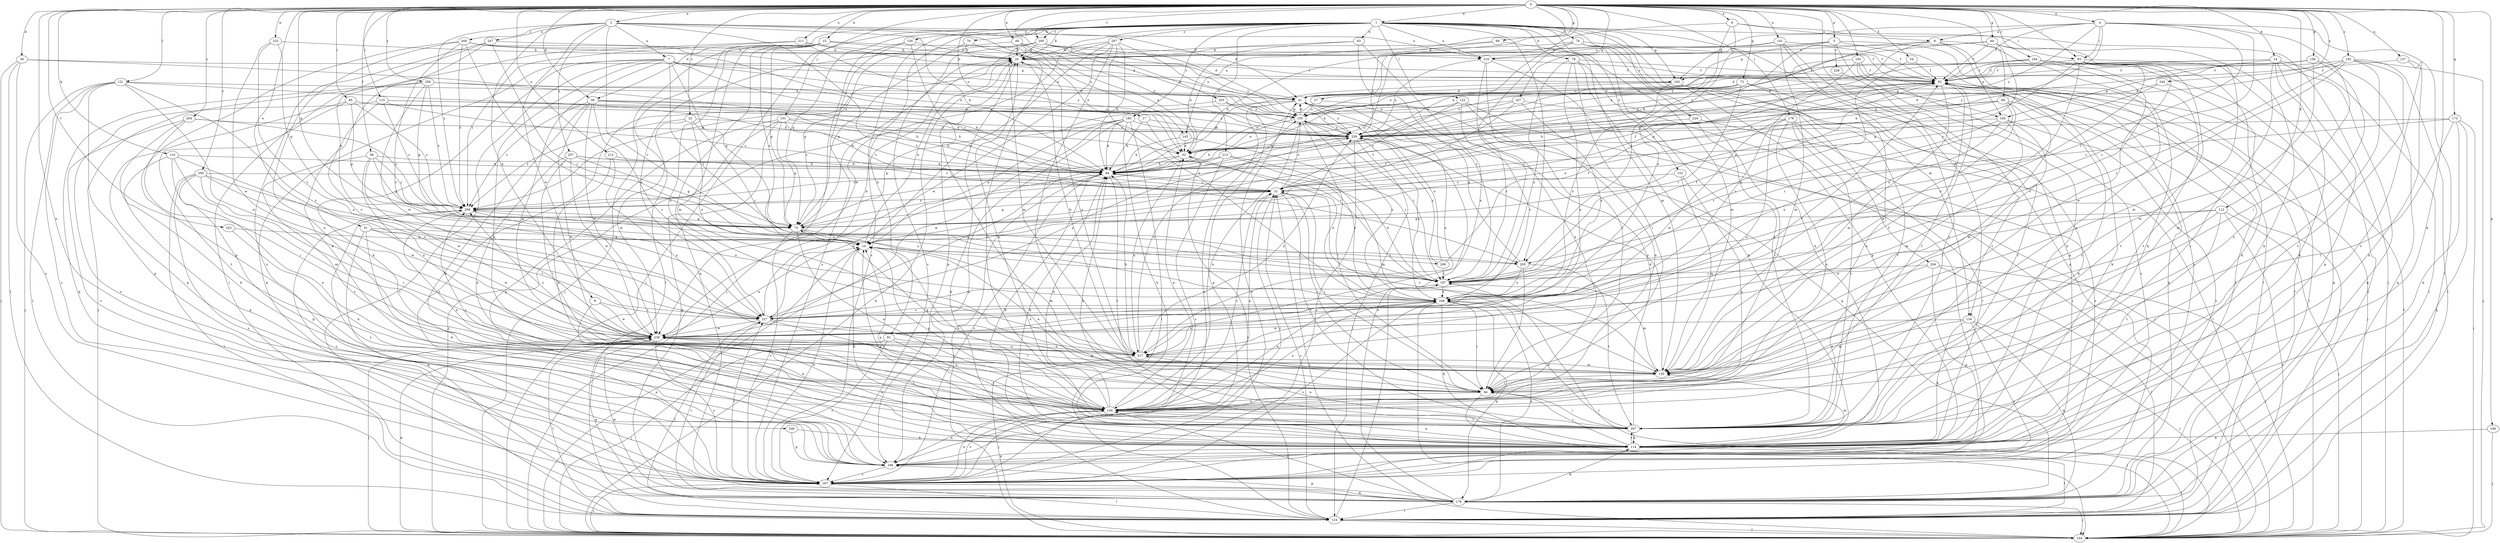 strict digraph  {
0;
1;
2;
4;
5;
6;
7;
8;
9;
10;
14;
15;
17;
20;
22;
27;
31;
36;
38;
41;
49;
51;
52;
54;
58;
62;
64;
68;
72;
73;
74;
76;
78;
81;
83;
84;
85;
88;
93;
94;
101;
104;
110;
112;
114;
115;
121;
122;
124;
134;
135;
137;
141;
143;
144;
152;
154;
155;
156;
160;
163;
165;
166;
167;
173;
176;
178;
184;
185;
187;
192;
193;
197;
200;
204;
205;
206;
207;
211;
212;
213;
216;
217;
223;
224;
226;
227;
232;
238;
244;
246;
247;
248;
250;
255;
256;
257;
259;
264;
267;
268;
269;
0 -> 1  [label=a];
0 -> 2  [label=a];
0 -> 4  [label=a];
0 -> 5  [label=a];
0 -> 6  [label=a];
0 -> 14  [label=b];
0 -> 15  [label=b];
0 -> 17  [label=b];
0 -> 22  [label=c];
0 -> 27  [label=c];
0 -> 36  [label=d];
0 -> 38  [label=d];
0 -> 49  [label=e];
0 -> 51  [label=e];
0 -> 54  [label=f];
0 -> 58  [label=f];
0 -> 64  [label=g];
0 -> 68  [label=g];
0 -> 72  [label=g];
0 -> 73  [label=g];
0 -> 85  [label=i];
0 -> 88  [label=i];
0 -> 93  [label=i];
0 -> 101  [label=j];
0 -> 110  [label=k];
0 -> 112  [label=k];
0 -> 114  [label=k];
0 -> 115  [label=l];
0 -> 121  [label=l];
0 -> 134  [label=m];
0 -> 137  [label=n];
0 -> 141  [label=n];
0 -> 143  [label=n];
0 -> 156  [label=p];
0 -> 160  [label=p];
0 -> 167  [label=q];
0 -> 173  [label=q];
0 -> 178  [label=r];
0 -> 184  [label=r];
0 -> 192  [label=s];
0 -> 193  [label=s];
0 -> 200  [label=t];
0 -> 211  [label=u];
0 -> 212  [label=u];
0 -> 223  [label=v];
0 -> 232  [label=w];
0 -> 244  [label=x];
0 -> 246  [label=x];
0 -> 250  [label=y];
0 -> 255  [label=y];
0 -> 256  [label=y];
0 -> 264  [label=z];
1 -> 20  [label=b];
1 -> 38  [label=d];
1 -> 73  [label=g];
1 -> 74  [label=h];
1 -> 76  [label=h];
1 -> 78  [label=h];
1 -> 81  [label=h];
1 -> 83  [label=h];
1 -> 93  [label=i];
1 -> 104  [label=j];
1 -> 122  [label=l];
1 -> 134  [label=m];
1 -> 135  [label=m];
1 -> 152  [label=o];
1 -> 154  [label=o];
1 -> 163  [label=p];
1 -> 176  [label=q];
1 -> 185  [label=r];
1 -> 197  [label=s];
1 -> 200  [label=t];
1 -> 204  [label=t];
1 -> 205  [label=t];
1 -> 213  [label=u];
1 -> 216  [label=u];
1 -> 224  [label=v];
1 -> 238  [label=w];
1 -> 267  [label=z];
2 -> 7  [label=a];
2 -> 8  [label=a];
2 -> 41  [label=d];
2 -> 84  [label=h];
2 -> 143  [label=n];
2 -> 187  [label=r];
2 -> 205  [label=t];
2 -> 216  [label=u];
2 -> 238  [label=w];
2 -> 247  [label=x];
2 -> 257  [label=y];
2 -> 268  [label=z];
2 -> 269  [label=z];
4 -> 9  [label=a];
4 -> 62  [label=f];
4 -> 84  [label=h];
4 -> 93  [label=i];
4 -> 94  [label=i];
4 -> 124  [label=l];
4 -> 163  [label=p];
4 -> 187  [label=r];
4 -> 205  [label=t];
4 -> 259  [label=y];
5 -> 84  [label=h];
5 -> 114  [label=k];
5 -> 124  [label=l];
5 -> 163  [label=p];
5 -> 197  [label=s];
5 -> 216  [label=u];
5 -> 226  [label=v];
6 -> 9  [label=a];
6 -> 84  [label=h];
6 -> 104  [label=j];
6 -> 205  [label=t];
6 -> 248  [label=x];
7 -> 31  [label=c];
7 -> 73  [label=g];
7 -> 114  [label=k];
7 -> 124  [label=l];
7 -> 135  [label=m];
7 -> 144  [label=n];
7 -> 163  [label=p];
7 -> 165  [label=p];
7 -> 176  [label=q];
7 -> 205  [label=t];
7 -> 259  [label=y];
8 -> 114  [label=k];
8 -> 227  [label=v];
8 -> 238  [label=w];
9 -> 52  [label=e];
9 -> 73  [label=g];
9 -> 114  [label=k];
9 -> 144  [label=n];
9 -> 165  [label=p];
9 -> 216  [label=u];
10 -> 20  [label=b];
10 -> 62  [label=f];
10 -> 114  [label=k];
10 -> 144  [label=n];
10 -> 205  [label=t];
10 -> 206  [label=t];
14 -> 62  [label=f];
14 -> 114  [label=k];
14 -> 124  [label=l];
14 -> 155  [label=o];
14 -> 165  [label=p];
14 -> 166  [label=p];
14 -> 176  [label=q];
14 -> 207  [label=t];
15 -> 10  [label=a];
15 -> 52  [label=e];
15 -> 73  [label=g];
15 -> 104  [label=j];
15 -> 124  [label=l];
15 -> 135  [label=m];
15 -> 176  [label=q];
15 -> 216  [label=u];
15 -> 217  [label=u];
17 -> 84  [label=h];
17 -> 187  [label=r];
17 -> 259  [label=y];
20 -> 62  [label=f];
20 -> 166  [label=p];
20 -> 217  [label=u];
22 -> 187  [label=r];
22 -> 238  [label=w];
22 -> 248  [label=x];
22 -> 259  [label=y];
22 -> 269  [label=z];
27 -> 52  [label=e];
27 -> 155  [label=o];
27 -> 227  [label=v];
31 -> 62  [label=f];
31 -> 73  [label=g];
31 -> 94  [label=i];
31 -> 144  [label=n];
31 -> 155  [label=o];
31 -> 207  [label=t];
31 -> 269  [label=z];
36 -> 52  [label=e];
36 -> 62  [label=f];
36 -> 104  [label=j];
36 -> 124  [label=l];
36 -> 197  [label=s];
38 -> 84  [label=h];
38 -> 114  [label=k];
38 -> 135  [label=m];
38 -> 155  [label=o];
38 -> 227  [label=v];
38 -> 238  [label=w];
38 -> 259  [label=y];
38 -> 269  [label=z];
41 -> 155  [label=o];
41 -> 166  [label=p];
41 -> 176  [label=q];
41 -> 197  [label=s];
41 -> 217  [label=u];
41 -> 259  [label=y];
41 -> 269  [label=z];
49 -> 20  [label=b];
49 -> 52  [label=e];
49 -> 155  [label=o];
49 -> 227  [label=v];
49 -> 259  [label=y];
51 -> 10  [label=a];
51 -> 114  [label=k];
51 -> 176  [label=q];
51 -> 227  [label=v];
51 -> 238  [label=w];
52 -> 84  [label=h];
52 -> 124  [label=l];
52 -> 217  [label=u];
52 -> 227  [label=v];
54 -> 62  [label=f];
54 -> 248  [label=x];
58 -> 73  [label=g];
58 -> 84  [label=h];
58 -> 207  [label=t];
58 -> 217  [label=u];
58 -> 238  [label=w];
58 -> 269  [label=z];
62 -> 41  [label=d];
62 -> 114  [label=k];
62 -> 124  [label=l];
62 -> 135  [label=m];
62 -> 207  [label=t];
64 -> 20  [label=b];
64 -> 62  [label=f];
64 -> 73  [label=g];
64 -> 114  [label=k];
64 -> 135  [label=m];
64 -> 259  [label=y];
68 -> 20  [label=b];
68 -> 135  [label=m];
68 -> 259  [label=y];
72 -> 41  [label=d];
72 -> 144  [label=n];
72 -> 155  [label=o];
72 -> 187  [label=r];
72 -> 207  [label=t];
72 -> 259  [label=y];
73 -> 10  [label=a];
73 -> 20  [label=b];
73 -> 62  [label=f];
73 -> 135  [label=m];
73 -> 144  [label=n];
73 -> 197  [label=s];
74 -> 20  [label=b];
74 -> 62  [label=f];
74 -> 84  [label=h];
74 -> 114  [label=k];
74 -> 166  [label=p];
74 -> 187  [label=r];
74 -> 207  [label=t];
76 -> 20  [label=b];
76 -> 73  [label=g];
76 -> 207  [label=t];
78 -> 62  [label=f];
78 -> 94  [label=i];
78 -> 114  [label=k];
78 -> 197  [label=s];
78 -> 217  [label=u];
78 -> 248  [label=x];
81 -> 104  [label=j];
81 -> 197  [label=s];
81 -> 207  [label=t];
81 -> 217  [label=u];
83 -> 20  [label=b];
83 -> 52  [label=e];
83 -> 187  [label=r];
83 -> 217  [label=u];
84 -> 31  [label=c];
84 -> 104  [label=j];
84 -> 114  [label=k];
84 -> 197  [label=s];
84 -> 207  [label=t];
85 -> 73  [label=g];
85 -> 84  [label=h];
85 -> 155  [label=o];
85 -> 166  [label=p];
85 -> 207  [label=t];
85 -> 269  [label=z];
88 -> 10  [label=a];
88 -> 84  [label=h];
88 -> 104  [label=j];
88 -> 135  [label=m];
88 -> 155  [label=o];
88 -> 187  [label=r];
88 -> 238  [label=w];
93 -> 10  [label=a];
93 -> 62  [label=f];
93 -> 94  [label=i];
93 -> 114  [label=k];
93 -> 124  [label=l];
93 -> 207  [label=t];
93 -> 227  [label=v];
93 -> 248  [label=x];
94 -> 10  [label=a];
94 -> 31  [label=c];
94 -> 73  [label=g];
94 -> 104  [label=j];
94 -> 144  [label=n];
101 -> 31  [label=c];
101 -> 73  [label=g];
101 -> 84  [label=h];
101 -> 104  [label=j];
101 -> 166  [label=p];
101 -> 176  [label=q];
101 -> 259  [label=y];
104 -> 10  [label=a];
104 -> 20  [label=b];
104 -> 31  [label=c];
104 -> 62  [label=f];
104 -> 187  [label=r];
104 -> 197  [label=s];
104 -> 238  [label=w];
110 -> 84  [label=h];
110 -> 135  [label=m];
110 -> 144  [label=n];
110 -> 166  [label=p];
110 -> 227  [label=v];
112 -> 73  [label=g];
112 -> 94  [label=i];
112 -> 104  [label=j];
112 -> 124  [label=l];
112 -> 207  [label=t];
112 -> 238  [label=w];
114 -> 10  [label=a];
114 -> 84  [label=h];
114 -> 94  [label=i];
114 -> 104  [label=j];
114 -> 124  [label=l];
114 -> 135  [label=m];
114 -> 144  [label=n];
114 -> 166  [label=p];
114 -> 207  [label=t];
114 -> 238  [label=w];
115 -> 31  [label=c];
115 -> 52  [label=e];
115 -> 155  [label=o];
115 -> 197  [label=s];
115 -> 227  [label=v];
115 -> 269  [label=z];
121 -> 41  [label=d];
121 -> 84  [label=h];
121 -> 104  [label=j];
121 -> 124  [label=l];
121 -> 166  [label=p];
121 -> 197  [label=s];
121 -> 227  [label=v];
121 -> 238  [label=w];
122 -> 31  [label=c];
122 -> 104  [label=j];
122 -> 144  [label=n];
122 -> 155  [label=o];
122 -> 187  [label=r];
124 -> 20  [label=b];
124 -> 31  [label=c];
124 -> 104  [label=j];
124 -> 187  [label=r];
134 -> 104  [label=j];
134 -> 114  [label=k];
134 -> 135  [label=m];
134 -> 176  [label=q];
134 -> 197  [label=s];
134 -> 238  [label=w];
135 -> 31  [label=c];
135 -> 62  [label=f];
135 -> 94  [label=i];
135 -> 259  [label=y];
137 -> 62  [label=f];
137 -> 114  [label=k];
137 -> 207  [label=t];
141 -> 20  [label=b];
141 -> 62  [label=f];
141 -> 135  [label=m];
141 -> 166  [label=p];
141 -> 207  [label=t];
141 -> 269  [label=z];
143 -> 52  [label=e];
143 -> 84  [label=h];
143 -> 187  [label=r];
144 -> 10  [label=a];
144 -> 20  [label=b];
144 -> 31  [label=c];
144 -> 52  [label=e];
144 -> 62  [label=f];
144 -> 84  [label=h];
144 -> 197  [label=s];
144 -> 207  [label=t];
144 -> 248  [label=x];
144 -> 269  [label=z];
152 -> 31  [label=c];
152 -> 135  [label=m];
152 -> 144  [label=n];
154 -> 20  [label=b];
154 -> 94  [label=i];
154 -> 104  [label=j];
154 -> 197  [label=s];
155 -> 41  [label=d];
155 -> 52  [label=e];
155 -> 94  [label=i];
155 -> 144  [label=n];
155 -> 187  [label=r];
155 -> 248  [label=x];
155 -> 259  [label=y];
156 -> 41  [label=d];
156 -> 62  [label=f];
156 -> 135  [label=m];
156 -> 144  [label=n];
156 -> 176  [label=q];
156 -> 259  [label=y];
160 -> 104  [label=j];
160 -> 114  [label=k];
163 -> 41  [label=d];
163 -> 84  [label=h];
163 -> 104  [label=j];
163 -> 207  [label=t];
163 -> 248  [label=x];
165 -> 94  [label=i];
165 -> 135  [label=m];
165 -> 187  [label=r];
165 -> 197  [label=s];
165 -> 248  [label=x];
165 -> 259  [label=y];
166 -> 31  [label=c];
166 -> 144  [label=n];
166 -> 197  [label=s];
166 -> 269  [label=z];
167 -> 31  [label=c];
167 -> 52  [label=e];
167 -> 114  [label=k];
167 -> 155  [label=o];
167 -> 248  [label=x];
173 -> 31  [label=c];
173 -> 94  [label=i];
173 -> 104  [label=j];
173 -> 114  [label=k];
173 -> 176  [label=q];
173 -> 259  [label=y];
176 -> 62  [label=f];
176 -> 104  [label=j];
176 -> 114  [label=k];
176 -> 124  [label=l];
176 -> 144  [label=n];
176 -> 155  [label=o];
176 -> 166  [label=p];
176 -> 227  [label=v];
176 -> 238  [label=w];
176 -> 248  [label=x];
178 -> 114  [label=k];
178 -> 144  [label=n];
178 -> 197  [label=s];
178 -> 207  [label=t];
178 -> 217  [label=u];
178 -> 238  [label=w];
178 -> 259  [label=y];
184 -> 62  [label=f];
184 -> 155  [label=o];
184 -> 176  [label=q];
184 -> 207  [label=t];
184 -> 227  [label=v];
184 -> 259  [label=y];
185 -> 10  [label=a];
185 -> 73  [label=g];
185 -> 84  [label=h];
185 -> 114  [label=k];
185 -> 124  [label=l];
185 -> 166  [label=p];
185 -> 238  [label=w];
185 -> 259  [label=y];
187 -> 62  [label=f];
187 -> 84  [label=h];
187 -> 135  [label=m];
187 -> 144  [label=n];
187 -> 248  [label=x];
187 -> 269  [label=z];
192 -> 62  [label=f];
192 -> 84  [label=h];
192 -> 94  [label=i];
192 -> 104  [label=j];
192 -> 124  [label=l];
192 -> 187  [label=r];
192 -> 207  [label=t];
192 -> 238  [label=w];
193 -> 62  [label=f];
193 -> 84  [label=h];
193 -> 176  [label=q];
193 -> 197  [label=s];
193 -> 227  [label=v];
197 -> 10  [label=a];
197 -> 41  [label=d];
197 -> 62  [label=f];
197 -> 124  [label=l];
197 -> 144  [label=n];
197 -> 176  [label=q];
197 -> 227  [label=v];
197 -> 269  [label=z];
200 -> 20  [label=b];
200 -> 41  [label=d];
200 -> 62  [label=f];
200 -> 73  [label=g];
200 -> 135  [label=m];
200 -> 197  [label=s];
200 -> 259  [label=y];
204 -> 104  [label=j];
204 -> 124  [label=l];
204 -> 166  [label=p];
204 -> 187  [label=r];
204 -> 207  [label=t];
205 -> 41  [label=d];
205 -> 94  [label=i];
205 -> 207  [label=t];
205 -> 248  [label=x];
206 -> 62  [label=f];
206 -> 155  [label=o];
206 -> 187  [label=r];
206 -> 259  [label=y];
207 -> 10  [label=a];
207 -> 41  [label=d];
207 -> 84  [label=h];
207 -> 94  [label=i];
207 -> 114  [label=k];
207 -> 217  [label=u];
207 -> 248  [label=x];
211 -> 10  [label=a];
211 -> 20  [label=b];
211 -> 41  [label=d];
211 -> 155  [label=o];
211 -> 269  [label=z];
212 -> 84  [label=h];
212 -> 144  [label=n];
212 -> 217  [label=u];
213 -> 84  [label=h];
213 -> 135  [label=m];
213 -> 197  [label=s];
213 -> 248  [label=x];
213 -> 269  [label=z];
216 -> 62  [label=f];
216 -> 94  [label=i];
216 -> 104  [label=j];
216 -> 144  [label=n];
216 -> 259  [label=y];
217 -> 20  [label=b];
217 -> 62  [label=f];
217 -> 84  [label=h];
217 -> 104  [label=j];
217 -> 135  [label=m];
217 -> 155  [label=o];
217 -> 248  [label=x];
217 -> 259  [label=y];
217 -> 269  [label=z];
223 -> 10  [label=a];
223 -> 144  [label=n];
224 -> 94  [label=i];
224 -> 124  [label=l];
224 -> 259  [label=y];
226 -> 207  [label=t];
227 -> 20  [label=b];
227 -> 84  [label=h];
227 -> 94  [label=i];
227 -> 124  [label=l];
227 -> 144  [label=n];
227 -> 238  [label=w];
227 -> 259  [label=y];
232 -> 20  [label=b];
232 -> 73  [label=g];
232 -> 227  [label=v];
232 -> 238  [label=w];
238 -> 10  [label=a];
238 -> 104  [label=j];
238 -> 124  [label=l];
238 -> 135  [label=m];
238 -> 176  [label=q];
238 -> 197  [label=s];
238 -> 207  [label=t];
238 -> 217  [label=u];
238 -> 248  [label=x];
244 -> 31  [label=c];
244 -> 41  [label=d];
244 -> 135  [label=m];
246 -> 114  [label=k];
246 -> 166  [label=p];
247 -> 20  [label=b];
247 -> 114  [label=k];
247 -> 124  [label=l];
247 -> 187  [label=r];
247 -> 197  [label=s];
248 -> 52  [label=e];
248 -> 94  [label=i];
248 -> 104  [label=j];
248 -> 114  [label=k];
248 -> 176  [label=q];
248 -> 197  [label=s];
248 -> 227  [label=v];
250 -> 10  [label=a];
250 -> 31  [label=c];
250 -> 94  [label=i];
250 -> 124  [label=l];
250 -> 166  [label=p];
250 -> 197  [label=s];
250 -> 238  [label=w];
255 -> 155  [label=o];
255 -> 197  [label=s];
255 -> 259  [label=y];
256 -> 41  [label=d];
256 -> 73  [label=g];
256 -> 84  [label=h];
256 -> 104  [label=j];
256 -> 176  [label=q];
256 -> 238  [label=w];
256 -> 269  [label=z];
257 -> 31  [label=c];
257 -> 73  [label=g];
257 -> 84  [label=h];
257 -> 94  [label=i];
257 -> 144  [label=n];
257 -> 238  [label=w];
259 -> 52  [label=e];
259 -> 62  [label=f];
259 -> 84  [label=h];
259 -> 124  [label=l];
259 -> 197  [label=s];
259 -> 248  [label=x];
264 -> 94  [label=i];
264 -> 114  [label=k];
264 -> 197  [label=s];
264 -> 259  [label=y];
264 -> 269  [label=z];
267 -> 10  [label=a];
267 -> 20  [label=b];
267 -> 84  [label=h];
267 -> 94  [label=i];
267 -> 155  [label=o];
267 -> 238  [label=w];
267 -> 248  [label=x];
267 -> 269  [label=z];
268 -> 20  [label=b];
268 -> 52  [label=e];
268 -> 144  [label=n];
268 -> 155  [label=o];
268 -> 166  [label=p];
268 -> 187  [label=r];
268 -> 227  [label=v];
268 -> 269  [label=z];
269 -> 73  [label=g];
269 -> 144  [label=n];
269 -> 248  [label=x];
}
